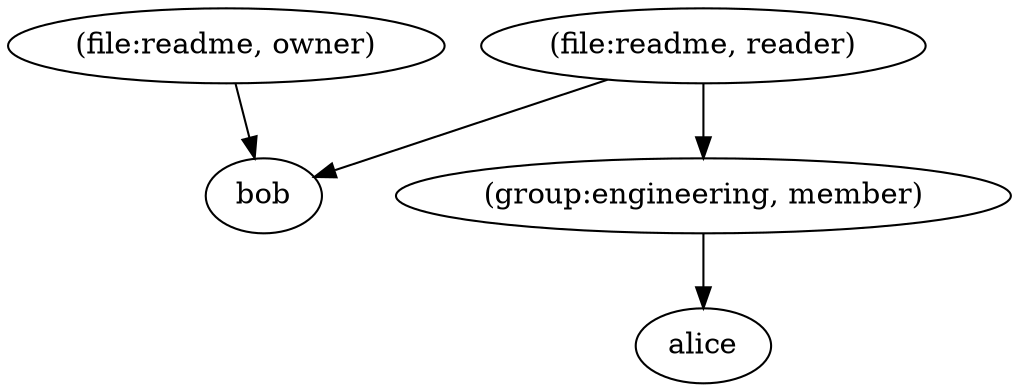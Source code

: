 digraph RelationTree {
1 [ label="(file:readme, owner)" ];
2 [ label="(file:readme, reader)" ];
3 [ label="(group:engineering, member)" ];
5 [ label="bob" ];
6 [ label="alice" ];

1->5;
2->3;
2->5;
3->6;
}
